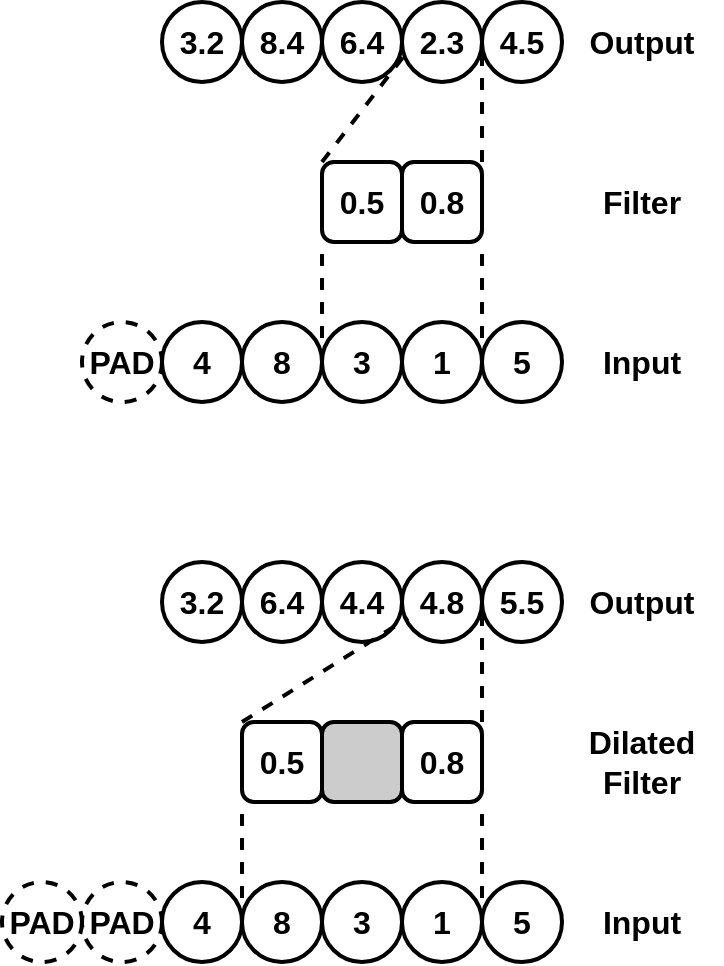 <mxfile version="13.0.1" type="device"><diagram id="rvXbNpA7JQFaikLUtzTe" name="Page-1"><mxGraphModel dx="1422" dy="822" grid="1" gridSize="10" guides="1" tooltips="1" connect="1" arrows="1" fold="1" page="1" pageScale="1" pageWidth="850" pageHeight="1100" math="0" shadow="0"><root><mxCell id="0"/><mxCell id="1" parent="0"/><mxCell id="s7z4GtL2VDtVuJfhTAW7-1" value="4" style="ellipse;whiteSpace=wrap;html=1;aspect=fixed;strokeWidth=2;fontStyle=1;fontSize=16;" vertex="1" parent="1"><mxGeometry x="120" y="360" width="40" height="40" as="geometry"/></mxCell><mxCell id="s7z4GtL2VDtVuJfhTAW7-3" value="8" style="ellipse;whiteSpace=wrap;html=1;aspect=fixed;strokeWidth=2;fontStyle=1;fontSize=16;" vertex="1" parent="1"><mxGeometry x="160" y="360" width="40" height="40" as="geometry"/></mxCell><mxCell id="s7z4GtL2VDtVuJfhTAW7-4" value="3" style="ellipse;whiteSpace=wrap;html=1;aspect=fixed;strokeWidth=2;fontStyle=1;fontSize=16;" vertex="1" parent="1"><mxGeometry x="200" y="360" width="40" height="40" as="geometry"/></mxCell><mxCell id="s7z4GtL2VDtVuJfhTAW7-5" value="1" style="ellipse;whiteSpace=wrap;html=1;aspect=fixed;strokeWidth=2;fontStyle=1;fontSize=16;" vertex="1" parent="1"><mxGeometry x="240" y="360" width="40" height="40" as="geometry"/></mxCell><mxCell id="s7z4GtL2VDtVuJfhTAW7-6" value="5" style="ellipse;whiteSpace=wrap;html=1;aspect=fixed;strokeWidth=2;fontStyle=1;fontSize=16;" vertex="1" parent="1"><mxGeometry x="280" y="360" width="40" height="40" as="geometry"/></mxCell><mxCell id="s7z4GtL2VDtVuJfhTAW7-7" value="0.5" style="rounded=1;whiteSpace=wrap;html=1;strokeWidth=2;fontStyle=1;fontSize=16;" vertex="1" parent="1"><mxGeometry x="200" y="280" width="40" height="40" as="geometry"/></mxCell><mxCell id="s7z4GtL2VDtVuJfhTAW7-8" value="0.8" style="rounded=1;whiteSpace=wrap;html=1;strokeWidth=2;fontStyle=1;fontSize=16;" vertex="1" parent="1"><mxGeometry x="240" y="280" width="40" height="40" as="geometry"/></mxCell><mxCell id="s7z4GtL2VDtVuJfhTAW7-10" value="&lt;b style=&quot;font-size: 16px;&quot;&gt;PAD&lt;/b&gt;" style="ellipse;whiteSpace=wrap;html=1;aspect=fixed;strokeWidth=2;fontSize=16;dashed=1;" vertex="1" parent="1"><mxGeometry x="80" y="360" width="40" height="40" as="geometry"/></mxCell><mxCell id="s7z4GtL2VDtVuJfhTAW7-11" value="3.2" style="ellipse;whiteSpace=wrap;html=1;strokeWidth=2;fontSize=16;fontStyle=1" vertex="1" parent="1"><mxGeometry x="120" y="200" width="40" height="40" as="geometry"/></mxCell><mxCell id="s7z4GtL2VDtVuJfhTAW7-12" value="8.4" style="ellipse;whiteSpace=wrap;html=1;strokeWidth=2;fontSize=16;fontStyle=1" vertex="1" parent="1"><mxGeometry x="160" y="200" width="40" height="40" as="geometry"/></mxCell><mxCell id="s7z4GtL2VDtVuJfhTAW7-13" value="6.4" style="ellipse;whiteSpace=wrap;html=1;strokeWidth=2;fontSize=16;fontStyle=1" vertex="1" parent="1"><mxGeometry x="200" y="200" width="40" height="40" as="geometry"/></mxCell><mxCell id="s7z4GtL2VDtVuJfhTAW7-14" value="2.3" style="ellipse;whiteSpace=wrap;html=1;strokeWidth=2;fontSize=16;fontStyle=1" vertex="1" parent="1"><mxGeometry x="240" y="200" width="40" height="40" as="geometry"/></mxCell><mxCell id="s7z4GtL2VDtVuJfhTAW7-15" value="" style="endArrow=none;dashed=1;html=1;strokeWidth=2;fontSize=16;exitX=0;exitY=0;exitDx=0;exitDy=0;entryX=0.025;entryY=0.675;entryDx=0;entryDy=0;entryPerimeter=0;" edge="1" parent="1" source="s7z4GtL2VDtVuJfhTAW7-7" target="s7z4GtL2VDtVuJfhTAW7-14"><mxGeometry width="50" height="50" relative="1" as="geometry"><mxPoint x="400" y="440" as="sourcePoint"/><mxPoint x="450" y="390" as="targetPoint"/></mxGeometry></mxCell><mxCell id="s7z4GtL2VDtVuJfhTAW7-16" value="" style="endArrow=none;dashed=1;html=1;strokeWidth=2;fontSize=16;exitX=1;exitY=0;exitDx=0;exitDy=0;entryX=0;entryY=0.5;entryDx=0;entryDy=0;" edge="1" parent="1" source="s7z4GtL2VDtVuJfhTAW7-8" target="s7z4GtL2VDtVuJfhTAW7-19"><mxGeometry width="50" height="50" relative="1" as="geometry"><mxPoint x="400" y="440" as="sourcePoint"/><mxPoint x="280" y="240" as="targetPoint"/></mxGeometry></mxCell><mxCell id="s7z4GtL2VDtVuJfhTAW7-17" value="" style="endArrow=none;dashed=1;html=1;strokeWidth=2;fontSize=16;exitX=0;exitY=0.5;exitDx=0;exitDy=0;entryX=0;entryY=1;entryDx=0;entryDy=0;" edge="1" parent="1" source="s7z4GtL2VDtVuJfhTAW7-4" target="s7z4GtL2VDtVuJfhTAW7-7"><mxGeometry width="50" height="50" relative="1" as="geometry"><mxPoint x="400" y="440" as="sourcePoint"/><mxPoint x="450" y="390" as="targetPoint"/></mxGeometry></mxCell><mxCell id="s7z4GtL2VDtVuJfhTAW7-18" value="" style="endArrow=none;dashed=1;html=1;strokeWidth=2;fontSize=16;exitX=0;exitY=0.5;exitDx=0;exitDy=0;entryX=1;entryY=1;entryDx=0;entryDy=0;" edge="1" parent="1" source="s7z4GtL2VDtVuJfhTAW7-6" target="s7z4GtL2VDtVuJfhTAW7-8"><mxGeometry width="50" height="50" relative="1" as="geometry"><mxPoint x="400" y="400" as="sourcePoint"/><mxPoint x="400" y="340" as="targetPoint"/></mxGeometry></mxCell><mxCell id="s7z4GtL2VDtVuJfhTAW7-19" value="4.5" style="ellipse;whiteSpace=wrap;html=1;strokeWidth=2;fontSize=16;fontStyle=1" vertex="1" parent="1"><mxGeometry x="280" y="200" width="40" height="40" as="geometry"/></mxCell><mxCell id="s7z4GtL2VDtVuJfhTAW7-25" value="Input" style="text;html=1;strokeColor=none;fillColor=none;align=center;verticalAlign=middle;whiteSpace=wrap;rounded=0;fontSize=16;fontStyle=1" vertex="1" parent="1"><mxGeometry x="320" y="360" width="80" height="40" as="geometry"/></mxCell><mxCell id="s7z4GtL2VDtVuJfhTAW7-27" value="Filter" style="text;html=1;strokeColor=none;fillColor=none;align=center;verticalAlign=middle;whiteSpace=wrap;rounded=0;fontSize=16;fontStyle=1" vertex="1" parent="1"><mxGeometry x="320" y="280" width="80" height="40" as="geometry"/></mxCell><mxCell id="s7z4GtL2VDtVuJfhTAW7-28" value="Output" style="text;html=1;strokeColor=none;fillColor=none;align=center;verticalAlign=middle;whiteSpace=wrap;rounded=0;fontSize=16;fontStyle=1" vertex="1" parent="1"><mxGeometry x="320" y="200" width="80" height="40" as="geometry"/></mxCell><mxCell id="s7z4GtL2VDtVuJfhTAW7-29" value="4" style="ellipse;whiteSpace=wrap;html=1;aspect=fixed;strokeWidth=2;fontStyle=1;fontSize=16;" vertex="1" parent="1"><mxGeometry x="120" y="640" width="40" height="40" as="geometry"/></mxCell><mxCell id="s7z4GtL2VDtVuJfhTAW7-30" value="8" style="ellipse;whiteSpace=wrap;html=1;aspect=fixed;strokeWidth=2;fontStyle=1;fontSize=16;" vertex="1" parent="1"><mxGeometry x="160" y="640" width="40" height="40" as="geometry"/></mxCell><mxCell id="s7z4GtL2VDtVuJfhTAW7-31" value="3" style="ellipse;whiteSpace=wrap;html=1;aspect=fixed;strokeWidth=2;fontStyle=1;fontSize=16;" vertex="1" parent="1"><mxGeometry x="200" y="640" width="40" height="40" as="geometry"/></mxCell><mxCell id="s7z4GtL2VDtVuJfhTAW7-32" value="1" style="ellipse;whiteSpace=wrap;html=1;aspect=fixed;strokeWidth=2;fontStyle=1;fontSize=16;" vertex="1" parent="1"><mxGeometry x="240" y="640" width="40" height="40" as="geometry"/></mxCell><mxCell id="s7z4GtL2VDtVuJfhTAW7-33" value="5" style="ellipse;whiteSpace=wrap;html=1;aspect=fixed;strokeWidth=2;fontStyle=1;fontSize=16;" vertex="1" parent="1"><mxGeometry x="280" y="640" width="40" height="40" as="geometry"/></mxCell><mxCell id="s7z4GtL2VDtVuJfhTAW7-34" value="0.5" style="rounded=1;whiteSpace=wrap;html=1;strokeWidth=2;fontStyle=1;fontSize=16;" vertex="1" parent="1"><mxGeometry x="160" y="560" width="40" height="40" as="geometry"/></mxCell><mxCell id="s7z4GtL2VDtVuJfhTAW7-35" value="0.8" style="rounded=1;whiteSpace=wrap;html=1;strokeWidth=2;fontStyle=1;fontSize=16;" vertex="1" parent="1"><mxGeometry x="240" y="560" width="40" height="40" as="geometry"/></mxCell><mxCell id="s7z4GtL2VDtVuJfhTAW7-36" value="&lt;b style=&quot;font-size: 16px;&quot;&gt;PAD&lt;/b&gt;" style="ellipse;whiteSpace=wrap;html=1;aspect=fixed;strokeWidth=2;fontSize=16;dashed=1;" vertex="1" parent="1"><mxGeometry x="80" y="640" width="40" height="40" as="geometry"/></mxCell><mxCell id="s7z4GtL2VDtVuJfhTAW7-37" value="3.2" style="ellipse;whiteSpace=wrap;html=1;strokeWidth=2;fontSize=16;fontStyle=1" vertex="1" parent="1"><mxGeometry x="120" y="480" width="40" height="40" as="geometry"/></mxCell><mxCell id="s7z4GtL2VDtVuJfhTAW7-38" value="6.4" style="ellipse;whiteSpace=wrap;html=1;strokeWidth=2;fontSize=16;fontStyle=1" vertex="1" parent="1"><mxGeometry x="160" y="480" width="40" height="40" as="geometry"/></mxCell><mxCell id="s7z4GtL2VDtVuJfhTAW7-39" value="4.4" style="ellipse;whiteSpace=wrap;html=1;strokeWidth=2;fontSize=16;fontStyle=1" vertex="1" parent="1"><mxGeometry x="200" y="480" width="40" height="40" as="geometry"/></mxCell><mxCell id="s7z4GtL2VDtVuJfhTAW7-40" value="4.8" style="ellipse;whiteSpace=wrap;html=1;strokeWidth=2;fontSize=16;fontStyle=1" vertex="1" parent="1"><mxGeometry x="240" y="480" width="40" height="40" as="geometry"/></mxCell><mxCell id="s7z4GtL2VDtVuJfhTAW7-41" value="" style="endArrow=none;dashed=1;html=1;strokeWidth=2;fontSize=16;exitX=0;exitY=0;exitDx=0;exitDy=0;entryX=0.075;entryY=0.7;entryDx=0;entryDy=0;entryPerimeter=0;" edge="1" parent="1" source="s7z4GtL2VDtVuJfhTAW7-34" target="s7z4GtL2VDtVuJfhTAW7-40"><mxGeometry width="50" height="50" relative="1" as="geometry"><mxPoint x="400" y="720" as="sourcePoint"/><mxPoint x="450" y="670" as="targetPoint"/></mxGeometry></mxCell><mxCell id="s7z4GtL2VDtVuJfhTAW7-42" value="" style="endArrow=none;dashed=1;html=1;strokeWidth=2;fontSize=16;exitX=1;exitY=0;exitDx=0;exitDy=0;entryX=0;entryY=0.5;entryDx=0;entryDy=0;" edge="1" parent="1" source="s7z4GtL2VDtVuJfhTAW7-35" target="s7z4GtL2VDtVuJfhTAW7-45"><mxGeometry width="50" height="50" relative="1" as="geometry"><mxPoint x="400" y="720" as="sourcePoint"/><mxPoint x="280" y="520" as="targetPoint"/></mxGeometry></mxCell><mxCell id="s7z4GtL2VDtVuJfhTAW7-43" value="" style="endArrow=none;dashed=1;html=1;strokeWidth=2;fontSize=16;exitX=0;exitY=0.5;exitDx=0;exitDy=0;entryX=0;entryY=1;entryDx=0;entryDy=0;" edge="1" parent="1" source="s7z4GtL2VDtVuJfhTAW7-30" target="s7z4GtL2VDtVuJfhTAW7-34"><mxGeometry width="50" height="50" relative="1" as="geometry"><mxPoint x="400" y="720" as="sourcePoint"/><mxPoint x="450" y="670" as="targetPoint"/></mxGeometry></mxCell><mxCell id="s7z4GtL2VDtVuJfhTAW7-44" value="" style="endArrow=none;dashed=1;html=1;strokeWidth=2;fontSize=16;exitX=0;exitY=0.5;exitDx=0;exitDy=0;entryX=1;entryY=1;entryDx=0;entryDy=0;" edge="1" parent="1" source="s7z4GtL2VDtVuJfhTAW7-33" target="s7z4GtL2VDtVuJfhTAW7-35"><mxGeometry width="50" height="50" relative="1" as="geometry"><mxPoint x="400" y="680" as="sourcePoint"/><mxPoint x="400" y="620" as="targetPoint"/></mxGeometry></mxCell><mxCell id="s7z4GtL2VDtVuJfhTAW7-45" value="5.5" style="ellipse;whiteSpace=wrap;html=1;strokeWidth=2;fontSize=16;fontStyle=1" vertex="1" parent="1"><mxGeometry x="280" y="480" width="40" height="40" as="geometry"/></mxCell><mxCell id="s7z4GtL2VDtVuJfhTAW7-46" value="Input" style="text;html=1;strokeColor=none;fillColor=none;align=center;verticalAlign=middle;whiteSpace=wrap;rounded=0;fontSize=16;fontStyle=1" vertex="1" parent="1"><mxGeometry x="320" y="640" width="80" height="40" as="geometry"/></mxCell><mxCell id="s7z4GtL2VDtVuJfhTAW7-47" value="Dilated Filter" style="text;html=1;strokeColor=none;fillColor=none;align=center;verticalAlign=middle;whiteSpace=wrap;rounded=0;fontSize=16;fontStyle=1" vertex="1" parent="1"><mxGeometry x="320" y="560" width="80" height="40" as="geometry"/></mxCell><mxCell id="s7z4GtL2VDtVuJfhTAW7-48" value="Output" style="text;html=1;strokeColor=none;fillColor=none;align=center;verticalAlign=middle;whiteSpace=wrap;rounded=0;fontSize=16;fontStyle=1" vertex="1" parent="1"><mxGeometry x="320" y="480" width="80" height="40" as="geometry"/></mxCell><mxCell id="s7z4GtL2VDtVuJfhTAW7-49" value="" style="rounded=1;whiteSpace=wrap;html=1;strokeWidth=2;fontStyle=1;fontSize=16;fillColor=#CCCCCC;" vertex="1" parent="1"><mxGeometry x="200" y="560" width="40" height="40" as="geometry"/></mxCell><mxCell id="s7z4GtL2VDtVuJfhTAW7-50" value="&lt;b style=&quot;font-size: 16px;&quot;&gt;PAD&lt;/b&gt;" style="ellipse;whiteSpace=wrap;html=1;aspect=fixed;strokeWidth=2;fontSize=16;dashed=1;" vertex="1" parent="1"><mxGeometry x="40" y="640" width="40" height="40" as="geometry"/></mxCell></root></mxGraphModel></diagram></mxfile>